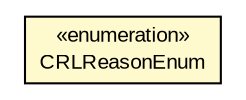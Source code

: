 #!/usr/local/bin/dot
#
# Class diagram 
# Generated by UMLGraph version R5_6-24-gf6e263 (http://www.umlgraph.org/)
#

digraph G {
	edge [fontname="arial",fontsize=10,labelfontname="arial",labelfontsize=10];
	node [fontname="arial",fontsize=10,shape=plaintext];
	nodesep=0.25;
	ranksep=0.5;
	// eu.europa.esig.dss.x509.crl.CRLReasonEnum
	c198645 [label=<<table title="eu.europa.esig.dss.x509.crl.CRLReasonEnum" border="0" cellborder="1" cellspacing="0" cellpadding="2" port="p" bgcolor="lemonChiffon" href="./CRLReasonEnum.html">
		<tr><td><table border="0" cellspacing="0" cellpadding="1">
<tr><td align="center" balign="center"> &#171;enumeration&#187; </td></tr>
<tr><td align="center" balign="center"> CRLReasonEnum </td></tr>
		</table></td></tr>
		</table>>, URL="./CRLReasonEnum.html", fontname="arial", fontcolor="black", fontsize=10.0];
}

